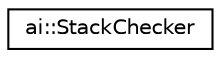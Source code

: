 digraph "Graphical Class Hierarchy"
{
  edge [fontname="Helvetica",fontsize="10",labelfontname="Helvetica",labelfontsize="10"];
  node [fontname="Helvetica",fontsize="10",shape=record];
  rankdir="LR";
  Node1 [label="ai::StackChecker",height=0.2,width=0.4,color="black", fillcolor="white", style="filled",URL="$classai_1_1StackChecker.html"];
}
